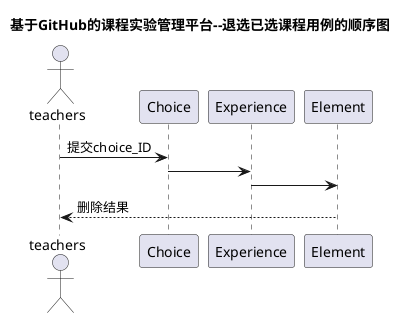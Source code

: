 @startuml
title 基于GitHub的课程实验管理平台--退选已选课程用例的顺序图
actor teachers
teachers -> Choice : 提交choice_ID
Choice -> Experience
Experience -> Element
Element --> teachers : 删除结果
@enduml